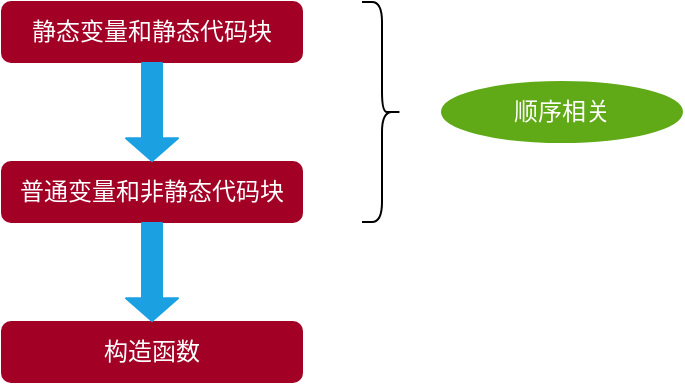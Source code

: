 <mxfile version="12.9.9" type="device" pages="2"><diagram id="hdFBcdE-UNBV-YgEe1MD" name="无继承关系的类初始化顺序"><mxGraphModel dx="1072" dy="792" grid="1" gridSize="10" guides="1" tooltips="1" connect="1" arrows="1" fold="1" page="1" pageScale="1" pageWidth="827" pageHeight="1169" math="0" shadow="0"><root><mxCell id="0"/><mxCell id="1" parent="0"/><mxCell id="pkKOusyW5CMd3oWAlZeQ-1" value="静态变量和静态代码块" style="rounded=1;whiteSpace=wrap;html=1;fontFamily=Helvetica;strokeColor=#A20025;fillColor=#A20025;fontColor=#FFFFFF;" vertex="1" parent="1"><mxGeometry x="140" y="190" width="150" height="30" as="geometry"/></mxCell><mxCell id="pkKOusyW5CMd3oWAlZeQ-2" value="普通变量和非静态代码块" style="rounded=1;whiteSpace=wrap;html=1;strokeColor=#A20025;fillColor=#A20025;fontColor=#FFFFFF;" vertex="1" parent="1"><mxGeometry x="140" y="270" width="150" height="30" as="geometry"/></mxCell><mxCell id="pkKOusyW5CMd3oWAlZeQ-4" value="构造函数" style="rounded=1;whiteSpace=wrap;html=1;strokeColor=#A20025;fillColor=#A20025;fontColor=#FFFFFF;" vertex="1" parent="1"><mxGeometry x="140" y="350" width="150" height="30" as="geometry"/></mxCell><mxCell id="FNyyyrKzy9RHWSHDJhIw-1" value="顺序相关" style="ellipse;whiteSpace=wrap;html=1;fontFamily=Helvetica;strokeColor=#60A917;fillColor=#60A917;fontColor=#FFFFFF;" vertex="1" parent="1"><mxGeometry x="360" y="230" width="120" height="30" as="geometry"/></mxCell><mxCell id="FNyyyrKzy9RHWSHDJhIw-2" value="" style="shape=curlyBracket;whiteSpace=wrap;html=1;rounded=1;fontFamily=Helvetica;direction=west;" vertex="1" parent="1"><mxGeometry x="320" y="190" width="20" height="110" as="geometry"/></mxCell><mxCell id="FNyyyrKzy9RHWSHDJhIw-5" value="" style="shape=flexArrow;endArrow=classic;html=1;fontFamily=Helvetica;endWidth=15;endSize=3.44;exitX=0.5;exitY=1;exitDx=0;exitDy=0;entryX=0.5;entryY=0;entryDx=0;entryDy=0;strokeColor=#1BA1E2;fillColor=#1BA1E2;" edge="1" parent="1" source="pkKOusyW5CMd3oWAlZeQ-1" target="pkKOusyW5CMd3oWAlZeQ-2"><mxGeometry width="50" height="50" relative="1" as="geometry"><mxPoint x="390" y="430" as="sourcePoint"/><mxPoint x="440" y="380" as="targetPoint"/></mxGeometry></mxCell><mxCell id="FNyyyrKzy9RHWSHDJhIw-6" value="" style="shape=flexArrow;endArrow=classic;html=1;fontFamily=Helvetica;endWidth=15;endSize=3.44;exitX=0.5;exitY=1;exitDx=0;exitDy=0;entryX=0.5;entryY=0;entryDx=0;entryDy=0;strokeColor=#1BA1E2;fillColor=#1BA1E2;" edge="1" parent="1" source="pkKOusyW5CMd3oWAlZeQ-2" target="pkKOusyW5CMd3oWAlZeQ-4"><mxGeometry width="50" height="50" relative="1" as="geometry"><mxPoint x="225" y="230" as="sourcePoint"/><mxPoint x="225" y="280" as="targetPoint"/></mxGeometry></mxCell></root></mxGraphModel></diagram><diagram id="cNY8EwGXhYbwprTBEWpT" name="有继承关系的类初始化顺序"><mxGraphModel dx="1072" dy="792" grid="1" gridSize="10" guides="1" tooltips="1" connect="1" arrows="1" fold="1" page="1" pageScale="1" pageWidth="827" pageHeight="1169" math="0" shadow="0"><root><mxCell id="H9XoQ05TJHDAcPtuhNjs-0"/><mxCell id="H9XoQ05TJHDAcPtuhNjs-1" parent="H9XoQ05TJHDAcPtuhNjs-0"/><mxCell id="oRZnDLbTnZaEm7Czmo5E-0" value="子类静态变量和静态代码块" style="rounded=1;whiteSpace=wrap;html=1;fontFamily=Helvetica;strokeColor=#A20025;fillColor=#A20025;fontColor=#FFFFFF;" vertex="1" parent="H9XoQ05TJHDAcPtuhNjs-1"><mxGeometry x="120" y="190" width="170" height="30" as="geometry"/></mxCell><mxCell id="oRZnDLbTnZaEm7Czmo5E-1" value="父类普通变量和非静态代码块" style="rounded=1;whiteSpace=wrap;html=1;strokeColor=#A20025;fillColor=#A20025;fontColor=#FFFFFF;" vertex="1" parent="H9XoQ05TJHDAcPtuhNjs-1"><mxGeometry x="120" y="270" width="170" height="30" as="geometry"/></mxCell><mxCell id="oRZnDLbTnZaEm7Czmo5E-2" value="父类构造函数" style="rounded=1;whiteSpace=wrap;html=1;strokeColor=#A20025;fillColor=#A20025;fontColor=#FFFFFF;" vertex="1" parent="H9XoQ05TJHDAcPtuhNjs-1"><mxGeometry x="120" y="350" width="170" height="30" as="geometry"/></mxCell><mxCell id="oRZnDLbTnZaEm7Czmo5E-3" value="静态初始化" style="ellipse;whiteSpace=wrap;html=1;fontFamily=Helvetica;strokeColor=#60A917;fillColor=#60A917;fontColor=#FFFFFF;" vertex="1" parent="H9XoQ05TJHDAcPtuhNjs-1"><mxGeometry x="360" y="150" width="120" height="30" as="geometry"/></mxCell><mxCell id="oRZnDLbTnZaEm7Czmo5E-4" value="" style="shape=curlyBracket;whiteSpace=wrap;html=1;rounded=1;fontFamily=Helvetica;direction=west;fontColor=#FFFFFF;" vertex="1" parent="H9XoQ05TJHDAcPtuhNjs-1"><mxGeometry x="320" y="110" width="20" height="110" as="geometry"/></mxCell><mxCell id="oRZnDLbTnZaEm7Czmo5E-5" value="" style="shape=flexArrow;endArrow=classic;html=1;fontFamily=Helvetica;endWidth=15;endSize=3.44;exitX=0.5;exitY=1;exitDx=0;exitDy=0;entryX=0.5;entryY=0;entryDx=0;entryDy=0;strokeColor=#1BA1E2;fillColor=#1BA1E2;fontColor=#FFFFFF;" edge="1" parent="H9XoQ05TJHDAcPtuhNjs-1" source="oRZnDLbTnZaEm7Czmo5E-0" target="oRZnDLbTnZaEm7Czmo5E-1"><mxGeometry width="50" height="50" relative="1" as="geometry"><mxPoint x="390" y="430" as="sourcePoint"/><mxPoint x="440" y="380" as="targetPoint"/></mxGeometry></mxCell><mxCell id="oRZnDLbTnZaEm7Czmo5E-6" value="" style="shape=flexArrow;endArrow=classic;html=1;fontFamily=Helvetica;endWidth=15;endSize=3.44;exitX=0.5;exitY=1;exitDx=0;exitDy=0;entryX=0.5;entryY=0;entryDx=0;entryDy=0;strokeColor=#1BA1E2;fillColor=#1BA1E2;fontColor=#FFFFFF;" edge="1" parent="H9XoQ05TJHDAcPtuhNjs-1" source="oRZnDLbTnZaEm7Czmo5E-1" target="oRZnDLbTnZaEm7Czmo5E-2"><mxGeometry width="50" height="50" relative="1" as="geometry"><mxPoint x="225" y="230" as="sourcePoint"/><mxPoint x="225" y="280" as="targetPoint"/></mxGeometry></mxCell><mxCell id="oRZnDLbTnZaEm7Czmo5E-7" value="父类静态变量和静态代码块" style="rounded=1;whiteSpace=wrap;html=1;fontFamily=Helvetica;strokeColor=#A20025;fillColor=#A20025;fontColor=#FFFFFF;" vertex="1" parent="H9XoQ05TJHDAcPtuhNjs-1"><mxGeometry x="120" y="110" width="170" height="30" as="geometry"/></mxCell><mxCell id="oRZnDLbTnZaEm7Czmo5E-8" value="子类普通变量和非静态代码块" style="rounded=1;whiteSpace=wrap;html=1;strokeColor=#A20025;fillColor=#A20025;fontColor=#FFFFFF;" vertex="1" parent="H9XoQ05TJHDAcPtuhNjs-1"><mxGeometry x="120" y="430" width="170" height="30" as="geometry"/></mxCell><mxCell id="oRZnDLbTnZaEm7Czmo5E-9" value="子类构造函数" style="rounded=1;whiteSpace=wrap;html=1;strokeColor=#A20025;fillColor=#A20025;fontColor=#FFFFFF;" vertex="1" parent="H9XoQ05TJHDAcPtuhNjs-1"><mxGeometry x="120" y="510" width="170" height="30" as="geometry"/></mxCell><mxCell id="oRZnDLbTnZaEm7Czmo5E-10" value="" style="shape=flexArrow;endArrow=classic;html=1;fontFamily=Helvetica;endWidth=15;endSize=3.44;exitX=0.5;exitY=1;exitDx=0;exitDy=0;strokeColor=#1BA1E2;fillColor=#1BA1E2;fontColor=#FFFFFF;" edge="1" parent="H9XoQ05TJHDAcPtuhNjs-1" source="oRZnDLbTnZaEm7Czmo5E-7" target="oRZnDLbTnZaEm7Czmo5E-0"><mxGeometry width="50" height="50" relative="1" as="geometry"><mxPoint x="215" y="230" as="sourcePoint"/><mxPoint x="215" y="280" as="targetPoint"/></mxGeometry></mxCell><mxCell id="oRZnDLbTnZaEm7Czmo5E-11" value="" style="shape=flexArrow;endArrow=classic;html=1;fontFamily=Helvetica;endWidth=15;endSize=3.44;exitX=0.5;exitY=1;exitDx=0;exitDy=0;entryX=0.5;entryY=0;entryDx=0;entryDy=0;strokeColor=#1BA1E2;fillColor=#1BA1E2;fontColor=#FFFFFF;" edge="1" parent="H9XoQ05TJHDAcPtuhNjs-1" source="oRZnDLbTnZaEm7Czmo5E-2" target="oRZnDLbTnZaEm7Czmo5E-8"><mxGeometry width="50" height="50" relative="1" as="geometry"><mxPoint x="225" y="240" as="sourcePoint"/><mxPoint x="225" y="290" as="targetPoint"/></mxGeometry></mxCell><mxCell id="oRZnDLbTnZaEm7Czmo5E-12" value="" style="shape=flexArrow;endArrow=classic;html=1;fontFamily=Helvetica;endWidth=15;endSize=3.44;exitX=0.5;exitY=1;exitDx=0;exitDy=0;entryX=0.5;entryY=0;entryDx=0;entryDy=0;strokeColor=#1BA1E2;fillColor=#1BA1E2;fontColor=#FFFFFF;" edge="1" parent="H9XoQ05TJHDAcPtuhNjs-1" source="oRZnDLbTnZaEm7Czmo5E-8" target="oRZnDLbTnZaEm7Czmo5E-9"><mxGeometry width="50" height="50" relative="1" as="geometry"><mxPoint x="235" y="250" as="sourcePoint"/><mxPoint x="235" y="300" as="targetPoint"/></mxGeometry></mxCell><mxCell id="LMpYrBzH_d8frkosBdC6-0" value="父类初始化" style="ellipse;whiteSpace=wrap;html=1;fontFamily=Helvetica;strokeColor=#60A917;fillColor=#60A917;fontColor=#FFFFFF;" vertex="1" parent="H9XoQ05TJHDAcPtuhNjs-1"><mxGeometry x="360" y="310" width="120" height="30" as="geometry"/></mxCell><mxCell id="LMpYrBzH_d8frkosBdC6-1" value="" style="shape=curlyBracket;whiteSpace=wrap;html=1;rounded=1;fontFamily=Helvetica;direction=west;fontColor=#FFFFFF;" vertex="1" parent="H9XoQ05TJHDAcPtuhNjs-1"><mxGeometry x="320" y="270" width="20" height="110" as="geometry"/></mxCell><mxCell id="LMpYrBzH_d8frkosBdC6-2" value="子类初始化" style="ellipse;whiteSpace=wrap;html=1;fontFamily=Helvetica;strokeColor=#60A917;fillColor=#60A917;fontColor=#FFFFFF;" vertex="1" parent="H9XoQ05TJHDAcPtuhNjs-1"><mxGeometry x="360" y="470" width="120" height="30" as="geometry"/></mxCell><mxCell id="LMpYrBzH_d8frkosBdC6-3" value="" style="shape=curlyBracket;whiteSpace=wrap;html=1;rounded=1;fontFamily=Helvetica;direction=west;fontColor=#FFFFFF;" vertex="1" parent="H9XoQ05TJHDAcPtuhNjs-1"><mxGeometry x="320" y="430" width="20" height="110" as="geometry"/></mxCell></root></mxGraphModel></diagram></mxfile>